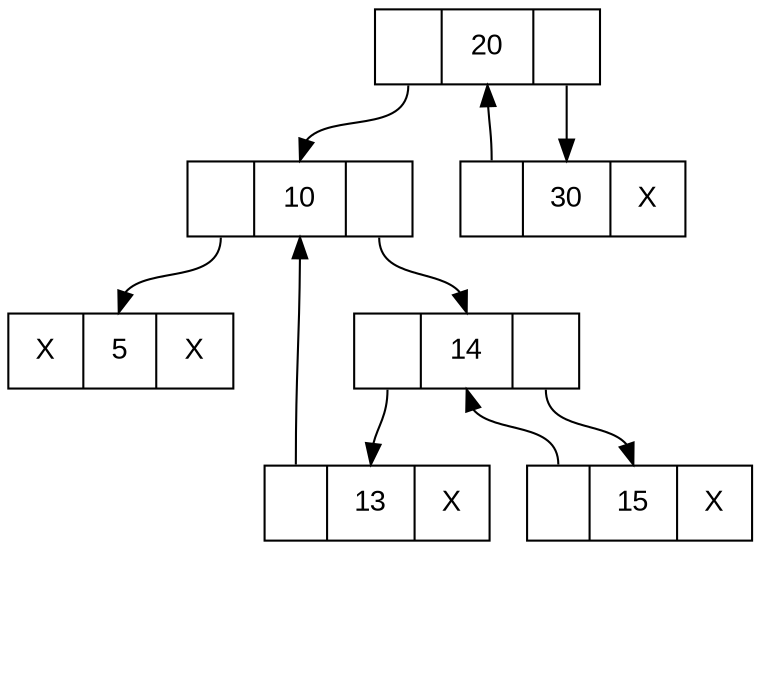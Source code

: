 digraph LTBT{
	node [fontname="Arial", shape=record, height=0.5, width=1.5];
	20 [label="<left> |<data> 20 |<right> "];
	10 [label="<left> |<data> 10 |<right> "];
	30 [label="<left> |<data> 30 |<right> X"];
	5 [label="<left> X|<data> 5 |<right> X"];
	14 [label="<left> |<data> 14 |<right> "];
	20 [label="<left> |<data> 20 |<right> "];
	13 [label="<left> |<data> 13 |<right> X"];
	15 [label="<left> |<data> 15 |<right> X"];
	10 [label="<left> |<data> 10 |<right> "];
	30 [label="<left> |<data> 30 |<right> X"];
	20:left -> 10:data;
	20:right -> 30:data;
	10:left -> 5:data;
	10:right -> 14:data;
	NULL1 [shape=point style=invis];
	5:left -> NULL1 [style=invis];
	NULL2 [shape=point style=invis];
	5:right -> NULL2 [style=invis];
	14:left -> 13:data;
	14:right -> 15:data;
	13:left -> 10:data;
	NULL3 [shape=point style=invis];
	13:right -> NULL3 [style=invis];
	15:left -> 14:data;
	NULL4 [shape=point style=invis];
	15:right -> NULL4 [style=invis];
	30:left -> 20:data;
	NULL5 [shape=point style=invis];
	30:right -> NULL5 [style=invis];
}
